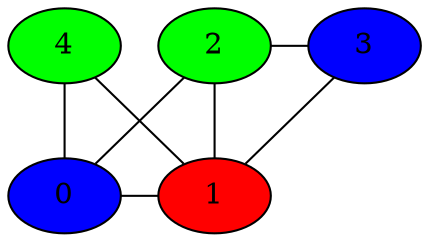 graph G { 
	2 -- 3 -- 1;
	2 -- 1;
	2 -- 0 -- 1;
	4 -- 0;
	4 -- 1;
	{rank=same 2 3}
	{rank=same 0 1}
	{rank=same 4}
	0 [style=filled, fillcolor=blue]
	1 [style=filled, fillcolor=red]
	2 [style=filled, fillcolor=green]
	3 [style=filled, fillcolor=blue]
	4 [style=filled, fillcolor=green]
}